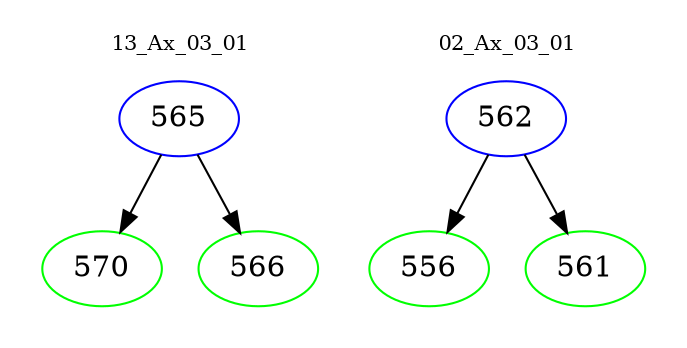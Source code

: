 digraph{
subgraph cluster_0 {
color = white
label = "13_Ax_03_01";
fontsize=10;
T0_565 [label="565", color="blue"]
T0_565 -> T0_570 [color="black"]
T0_570 [label="570", color="green"]
T0_565 -> T0_566 [color="black"]
T0_566 [label="566", color="green"]
}
subgraph cluster_1 {
color = white
label = "02_Ax_03_01";
fontsize=10;
T1_562 [label="562", color="blue"]
T1_562 -> T1_556 [color="black"]
T1_556 [label="556", color="green"]
T1_562 -> T1_561 [color="black"]
T1_561 [label="561", color="green"]
}
}

